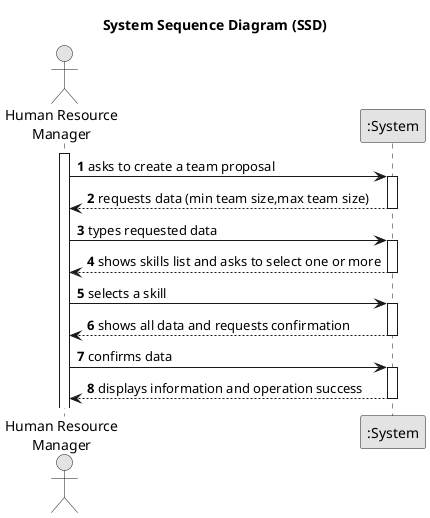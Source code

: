 @startuml
skinparam monochrome true
skinparam packageStyle rectangle
skinparam shadowing false

title System Sequence Diagram (SSD)

autonumber

actor "Human Resource\nManager" as Manager
participant ":System" as System

activate Manager

    Manager -> System : asks to create a team proposal
    activate System

        System --> Manager : requests data (min team size,max team size)
    deactivate System

    Manager -> System : types requested data
    activate System

    System --> Manager : shows skills list and asks to select one or more
    deactivate System

    Manager -> System : selects a skill
        activate System

    System --> Manager : shows all data and requests confirmation
    deactivate System

    Manager -> System : confirms data
    activate System

        System --> Manager : displays information and operation success
    deactivate System

@enduml